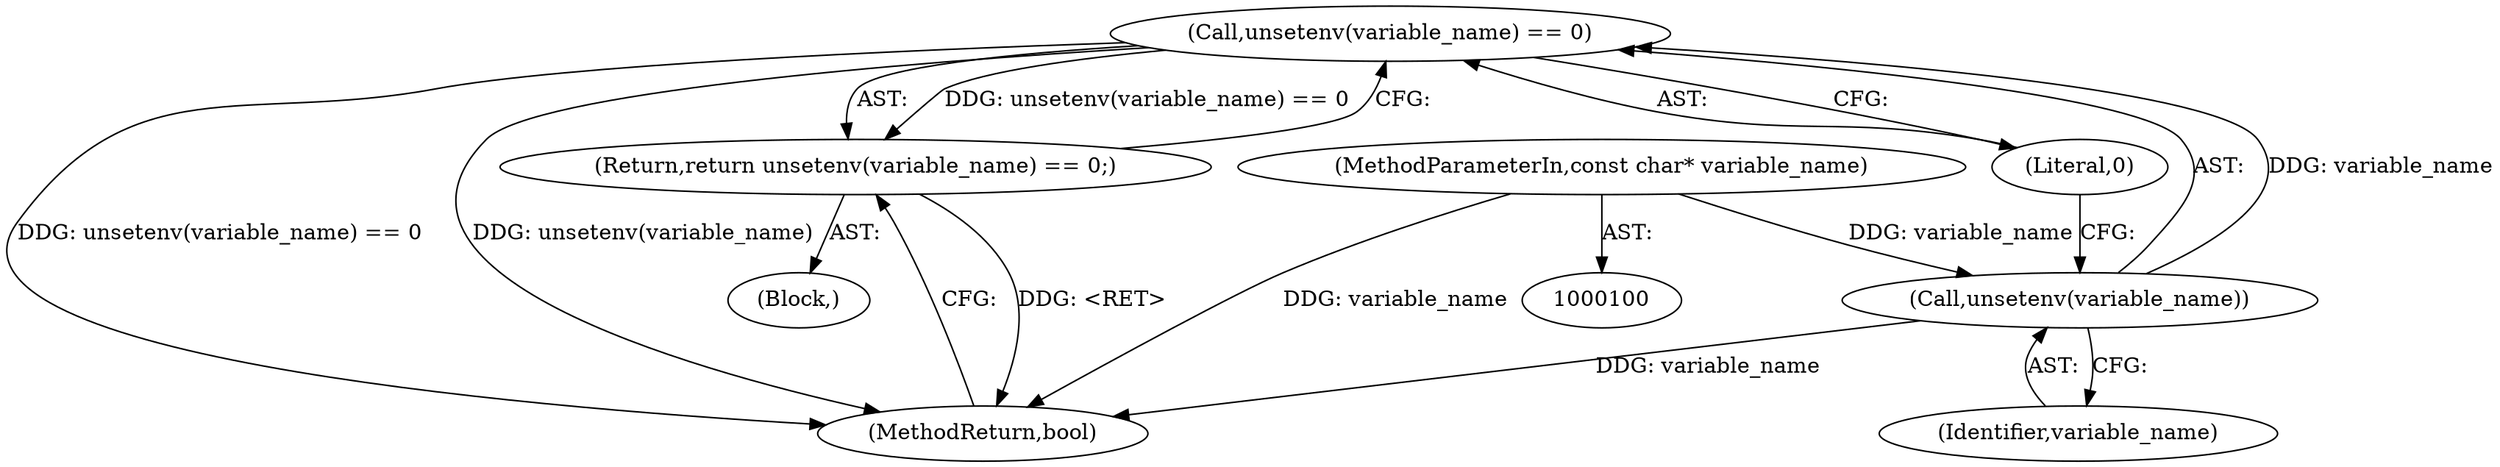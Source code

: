digraph "1_Chrome_c10688623b331e0c72c502b718cff5016de61f85_0@API" {
"1000104" [label="(Call,unsetenv(variable_name) == 0)"];
"1000105" [label="(Call,unsetenv(variable_name))"];
"1000101" [label="(MethodParameterIn,const char* variable_name)"];
"1000103" [label="(Return,return unsetenv(variable_name) == 0;)"];
"1000104" [label="(Call,unsetenv(variable_name) == 0)"];
"1000107" [label="(Literal,0)"];
"1000105" [label="(Call,unsetenv(variable_name))"];
"1000103" [label="(Return,return unsetenv(variable_name) == 0;)"];
"1000106" [label="(Identifier,variable_name)"];
"1000101" [label="(MethodParameterIn,const char* variable_name)"];
"1000102" [label="(Block,)"];
"1000108" [label="(MethodReturn,bool)"];
"1000104" -> "1000103"  [label="AST: "];
"1000104" -> "1000107"  [label="CFG: "];
"1000105" -> "1000104"  [label="AST: "];
"1000107" -> "1000104"  [label="AST: "];
"1000103" -> "1000104"  [label="CFG: "];
"1000104" -> "1000108"  [label="DDG: unsetenv(variable_name) == 0"];
"1000104" -> "1000108"  [label="DDG: unsetenv(variable_name)"];
"1000104" -> "1000103"  [label="DDG: unsetenv(variable_name) == 0"];
"1000105" -> "1000104"  [label="DDG: variable_name"];
"1000105" -> "1000106"  [label="CFG: "];
"1000106" -> "1000105"  [label="AST: "];
"1000107" -> "1000105"  [label="CFG: "];
"1000105" -> "1000108"  [label="DDG: variable_name"];
"1000101" -> "1000105"  [label="DDG: variable_name"];
"1000101" -> "1000100"  [label="AST: "];
"1000101" -> "1000108"  [label="DDG: variable_name"];
"1000103" -> "1000102"  [label="AST: "];
"1000108" -> "1000103"  [label="CFG: "];
"1000103" -> "1000108"  [label="DDG: <RET>"];
}
